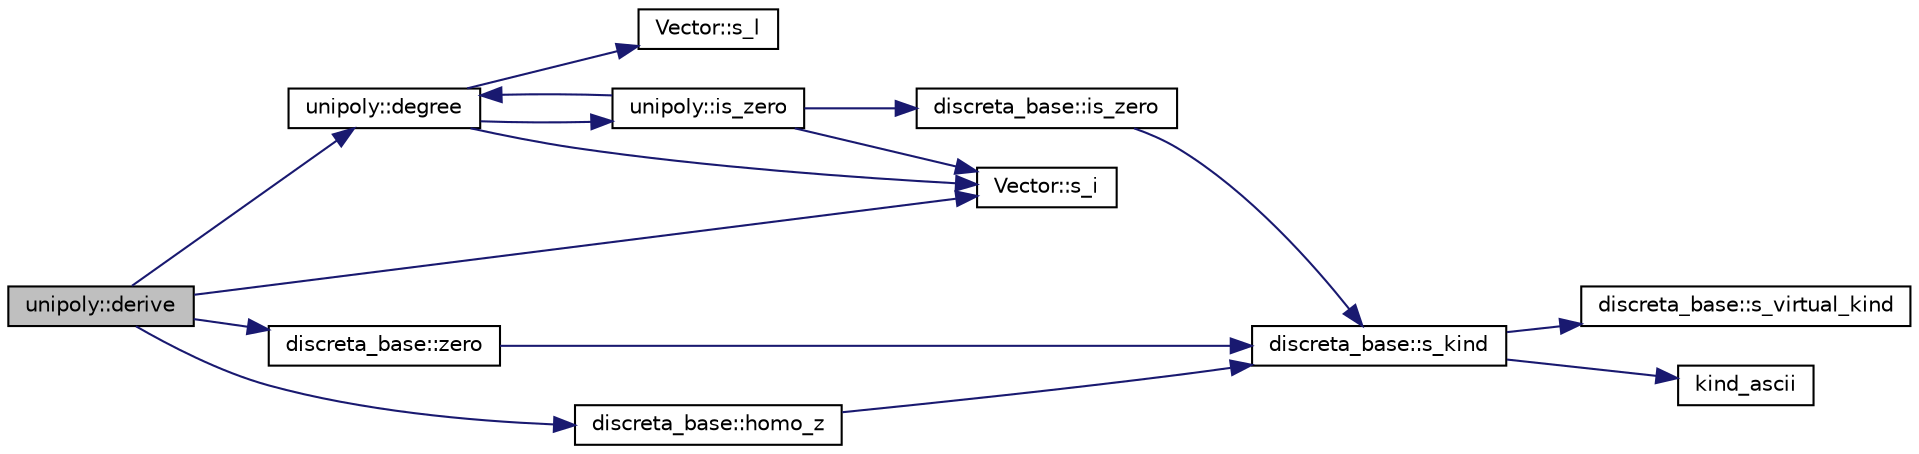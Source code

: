 digraph "unipoly::derive"
{
  edge [fontname="Helvetica",fontsize="10",labelfontname="Helvetica",labelfontsize="10"];
  node [fontname="Helvetica",fontsize="10",shape=record];
  rankdir="LR";
  Node390 [label="unipoly::derive",height=0.2,width=0.4,color="black", fillcolor="grey75", style="filled", fontcolor="black"];
  Node390 -> Node391 [color="midnightblue",fontsize="10",style="solid",fontname="Helvetica"];
  Node391 [label="unipoly::degree",height=0.2,width=0.4,color="black", fillcolor="white", style="filled",URL="$d1/d89/classunipoly.html#ab2b9692ea17ce32c0c8f2cc246517e37"];
  Node391 -> Node392 [color="midnightblue",fontsize="10",style="solid",fontname="Helvetica"];
  Node392 [label="Vector::s_l",height=0.2,width=0.4,color="black", fillcolor="white", style="filled",URL="$d5/db2/class_vector.html#ad2dc082288f858d22a528832289e0704"];
  Node391 -> Node393 [color="midnightblue",fontsize="10",style="solid",fontname="Helvetica"];
  Node393 [label="Vector::s_i",height=0.2,width=0.4,color="black", fillcolor="white", style="filled",URL="$d5/db2/class_vector.html#a1c4fe1752523df8119f70dd550244871"];
  Node391 -> Node394 [color="midnightblue",fontsize="10",style="solid",fontname="Helvetica"];
  Node394 [label="unipoly::is_zero",height=0.2,width=0.4,color="black", fillcolor="white", style="filled",URL="$d1/d89/classunipoly.html#a7bff4146466929655bf2bcfd42c682cf"];
  Node394 -> Node391 [color="midnightblue",fontsize="10",style="solid",fontname="Helvetica"];
  Node394 -> Node393 [color="midnightblue",fontsize="10",style="solid",fontname="Helvetica"];
  Node394 -> Node395 [color="midnightblue",fontsize="10",style="solid",fontname="Helvetica"];
  Node395 [label="discreta_base::is_zero",height=0.2,width=0.4,color="black", fillcolor="white", style="filled",URL="$d7/d71/classdiscreta__base.html#ac75f6bdc1ba1b406e26cf921adfd9864"];
  Node395 -> Node396 [color="midnightblue",fontsize="10",style="solid",fontname="Helvetica"];
  Node396 [label="discreta_base::s_kind",height=0.2,width=0.4,color="black", fillcolor="white", style="filled",URL="$d7/d71/classdiscreta__base.html#a8a830025c74adbbc3362418a7c2ba157"];
  Node396 -> Node397 [color="midnightblue",fontsize="10",style="solid",fontname="Helvetica"];
  Node397 [label="discreta_base::s_virtual_kind",height=0.2,width=0.4,color="black", fillcolor="white", style="filled",URL="$d7/d71/classdiscreta__base.html#a52778a6d6943a468be083d0785d418fb"];
  Node396 -> Node398 [color="midnightblue",fontsize="10",style="solid",fontname="Helvetica"];
  Node398 [label="kind_ascii",height=0.2,width=0.4,color="black", fillcolor="white", style="filled",URL="$d9/d60/discreta_8h.html#ad0ce825a9f29bc6cec27e1b64cfe27bf"];
  Node390 -> Node393 [color="midnightblue",fontsize="10",style="solid",fontname="Helvetica"];
  Node390 -> Node399 [color="midnightblue",fontsize="10",style="solid",fontname="Helvetica"];
  Node399 [label="discreta_base::homo_z",height=0.2,width=0.4,color="black", fillcolor="white", style="filled",URL="$d7/d71/classdiscreta__base.html#a40e349b2d85c5c6dba9c015d16a0e801"];
  Node399 -> Node396 [color="midnightblue",fontsize="10",style="solid",fontname="Helvetica"];
  Node390 -> Node400 [color="midnightblue",fontsize="10",style="solid",fontname="Helvetica"];
  Node400 [label="discreta_base::zero",height=0.2,width=0.4,color="black", fillcolor="white", style="filled",URL="$d7/d71/classdiscreta__base.html#a424aa44bbb6ca48d30ad1087dbd6f210"];
  Node400 -> Node396 [color="midnightblue",fontsize="10",style="solid",fontname="Helvetica"];
}
